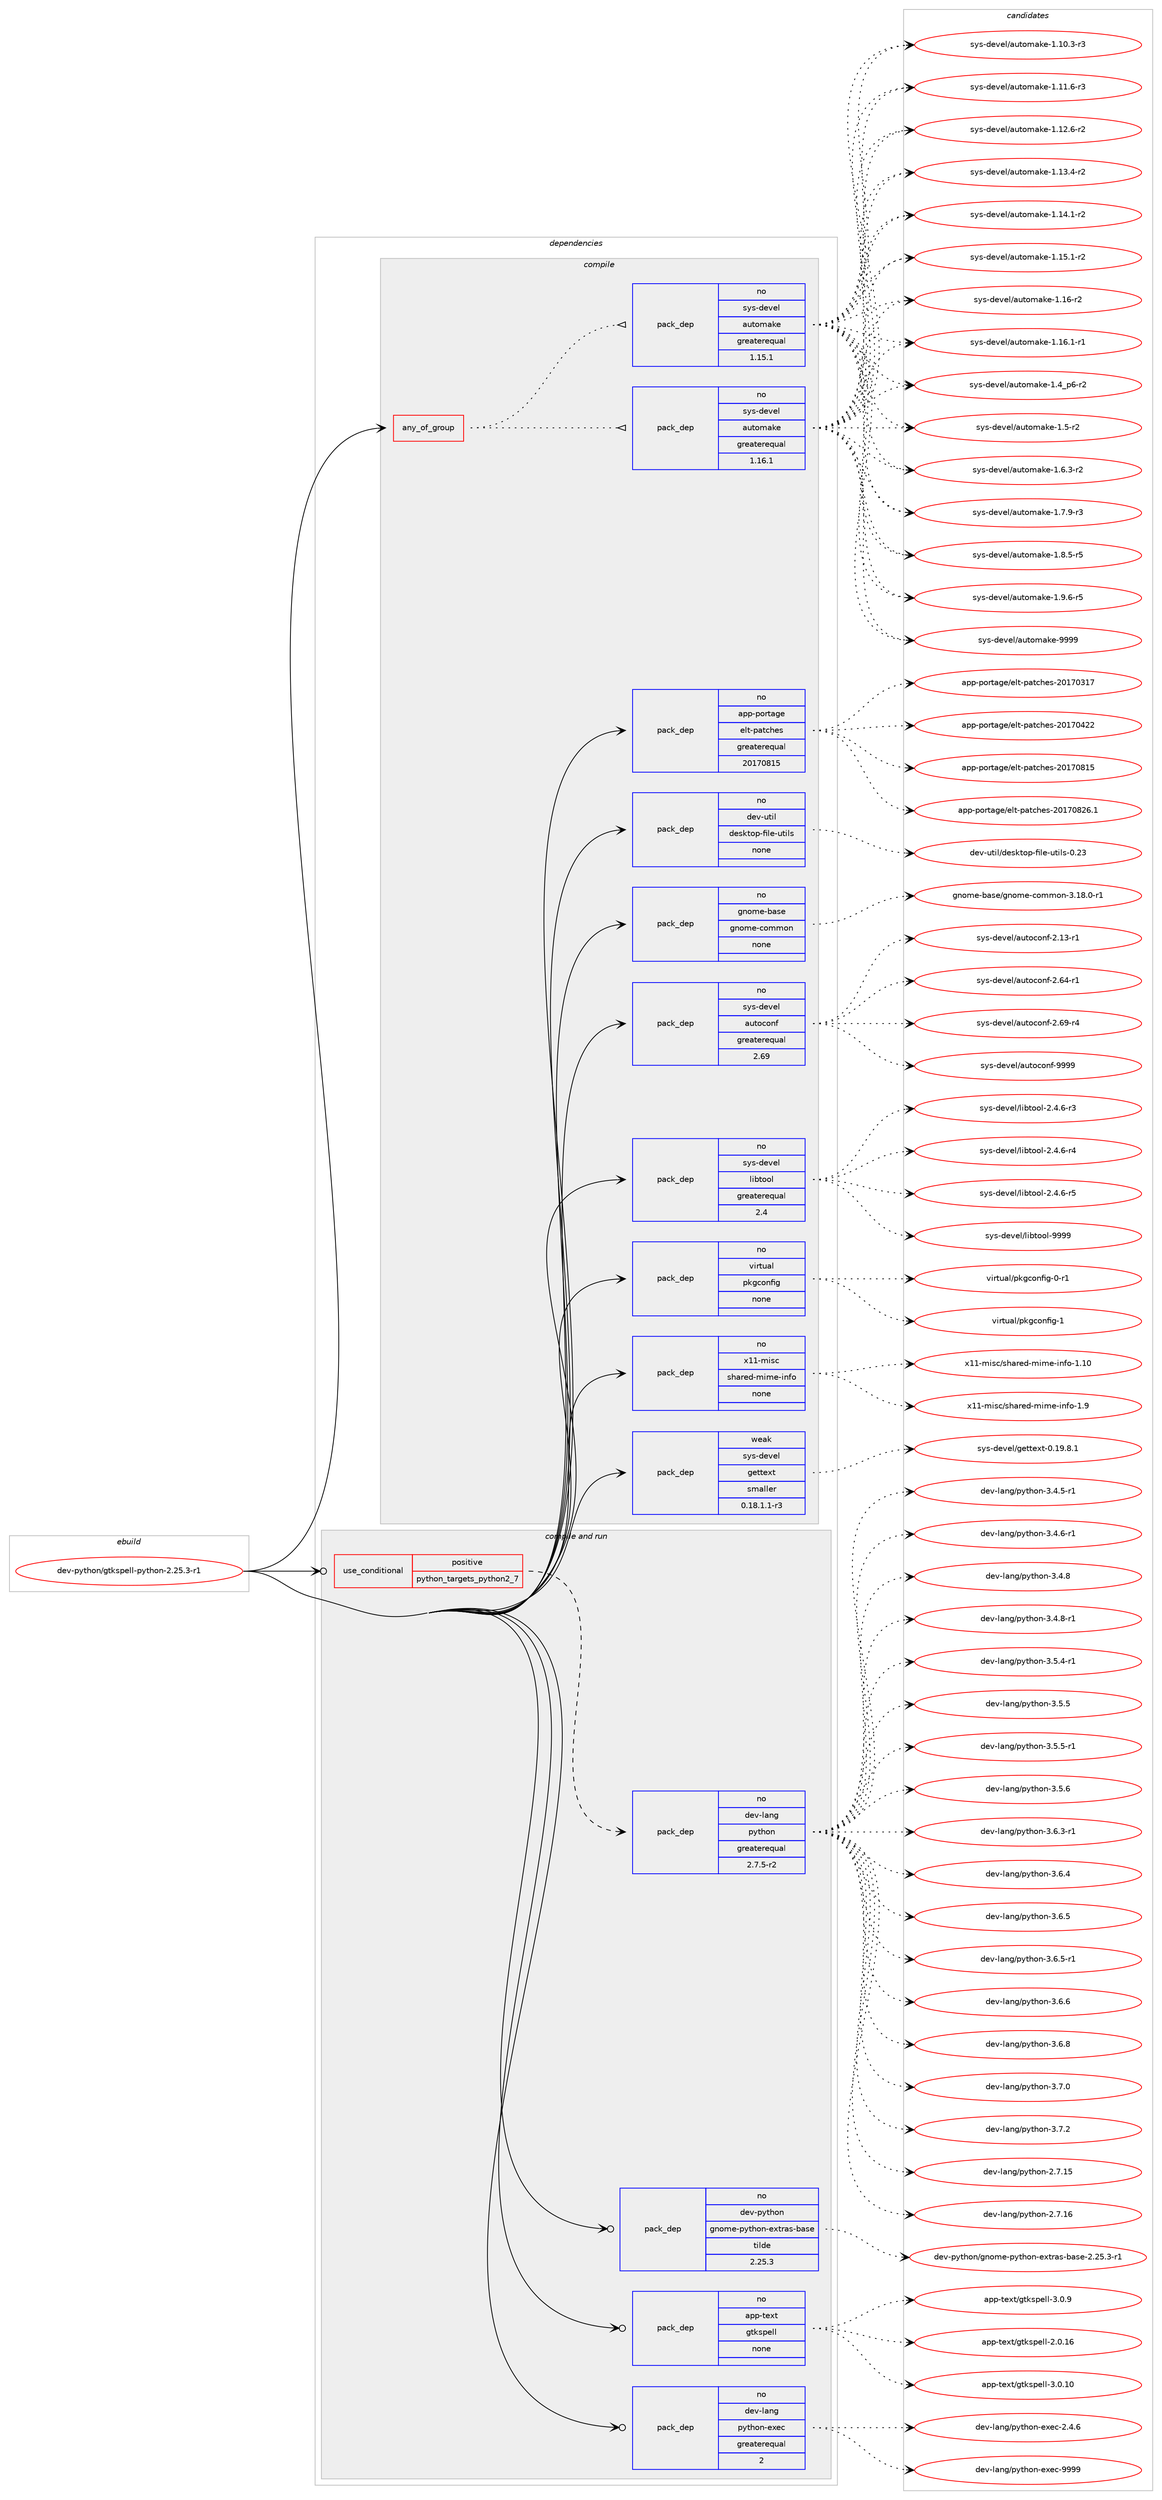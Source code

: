 digraph prolog {

# *************
# Graph options
# *************

newrank=true;
concentrate=true;
compound=true;
graph [rankdir=LR,fontname=Helvetica,fontsize=10,ranksep=1.5];#, ranksep=2.5, nodesep=0.2];
edge  [arrowhead=vee];
node  [fontname=Helvetica,fontsize=10];

# **********
# The ebuild
# **********

subgraph cluster_leftcol {
color=gray;
rank=same;
label=<<i>ebuild</i>>;
id [label="dev-python/gtkspell-python-2.25.3-r1", color=red, width=4, href="../dev-python/gtkspell-python-2.25.3-r1.svg"];
}

# ****************
# The dependencies
# ****************

subgraph cluster_midcol {
color=gray;
label=<<i>dependencies</i>>;
subgraph cluster_compile {
fillcolor="#eeeeee";
style=filled;
label=<<i>compile</i>>;
subgraph any22690 {
dependency1412238 [label=<<TABLE BORDER="0" CELLBORDER="1" CELLSPACING="0" CELLPADDING="4"><TR><TD CELLPADDING="10">any_of_group</TD></TR></TABLE>>, shape=none, color=red];subgraph pack1013742 {
dependency1412239 [label=<<TABLE BORDER="0" CELLBORDER="1" CELLSPACING="0" CELLPADDING="4" WIDTH="220"><TR><TD ROWSPAN="6" CELLPADDING="30">pack_dep</TD></TR><TR><TD WIDTH="110">no</TD></TR><TR><TD>sys-devel</TD></TR><TR><TD>automake</TD></TR><TR><TD>greaterequal</TD></TR><TR><TD>1.16.1</TD></TR></TABLE>>, shape=none, color=blue];
}
dependency1412238:e -> dependency1412239:w [weight=20,style="dotted",arrowhead="oinv"];
subgraph pack1013743 {
dependency1412240 [label=<<TABLE BORDER="0" CELLBORDER="1" CELLSPACING="0" CELLPADDING="4" WIDTH="220"><TR><TD ROWSPAN="6" CELLPADDING="30">pack_dep</TD></TR><TR><TD WIDTH="110">no</TD></TR><TR><TD>sys-devel</TD></TR><TR><TD>automake</TD></TR><TR><TD>greaterequal</TD></TR><TR><TD>1.15.1</TD></TR></TABLE>>, shape=none, color=blue];
}
dependency1412238:e -> dependency1412240:w [weight=20,style="dotted",arrowhead="oinv"];
}
id:e -> dependency1412238:w [weight=20,style="solid",arrowhead="vee"];
subgraph pack1013744 {
dependency1412241 [label=<<TABLE BORDER="0" CELLBORDER="1" CELLSPACING="0" CELLPADDING="4" WIDTH="220"><TR><TD ROWSPAN="6" CELLPADDING="30">pack_dep</TD></TR><TR><TD WIDTH="110">no</TD></TR><TR><TD>app-portage</TD></TR><TR><TD>elt-patches</TD></TR><TR><TD>greaterequal</TD></TR><TR><TD>20170815</TD></TR></TABLE>>, shape=none, color=blue];
}
id:e -> dependency1412241:w [weight=20,style="solid",arrowhead="vee"];
subgraph pack1013745 {
dependency1412242 [label=<<TABLE BORDER="0" CELLBORDER="1" CELLSPACING="0" CELLPADDING="4" WIDTH="220"><TR><TD ROWSPAN="6" CELLPADDING="30">pack_dep</TD></TR><TR><TD WIDTH="110">no</TD></TR><TR><TD>dev-util</TD></TR><TR><TD>desktop-file-utils</TD></TR><TR><TD>none</TD></TR><TR><TD></TD></TR></TABLE>>, shape=none, color=blue];
}
id:e -> dependency1412242:w [weight=20,style="solid",arrowhead="vee"];
subgraph pack1013746 {
dependency1412243 [label=<<TABLE BORDER="0" CELLBORDER="1" CELLSPACING="0" CELLPADDING="4" WIDTH="220"><TR><TD ROWSPAN="6" CELLPADDING="30">pack_dep</TD></TR><TR><TD WIDTH="110">no</TD></TR><TR><TD>gnome-base</TD></TR><TR><TD>gnome-common</TD></TR><TR><TD>none</TD></TR><TR><TD></TD></TR></TABLE>>, shape=none, color=blue];
}
id:e -> dependency1412243:w [weight=20,style="solid",arrowhead="vee"];
subgraph pack1013747 {
dependency1412244 [label=<<TABLE BORDER="0" CELLBORDER="1" CELLSPACING="0" CELLPADDING="4" WIDTH="220"><TR><TD ROWSPAN="6" CELLPADDING="30">pack_dep</TD></TR><TR><TD WIDTH="110">no</TD></TR><TR><TD>sys-devel</TD></TR><TR><TD>autoconf</TD></TR><TR><TD>greaterequal</TD></TR><TR><TD>2.69</TD></TR></TABLE>>, shape=none, color=blue];
}
id:e -> dependency1412244:w [weight=20,style="solid",arrowhead="vee"];
subgraph pack1013748 {
dependency1412245 [label=<<TABLE BORDER="0" CELLBORDER="1" CELLSPACING="0" CELLPADDING="4" WIDTH="220"><TR><TD ROWSPAN="6" CELLPADDING="30">pack_dep</TD></TR><TR><TD WIDTH="110">no</TD></TR><TR><TD>sys-devel</TD></TR><TR><TD>libtool</TD></TR><TR><TD>greaterequal</TD></TR><TR><TD>2.4</TD></TR></TABLE>>, shape=none, color=blue];
}
id:e -> dependency1412245:w [weight=20,style="solid",arrowhead="vee"];
subgraph pack1013749 {
dependency1412246 [label=<<TABLE BORDER="0" CELLBORDER="1" CELLSPACING="0" CELLPADDING="4" WIDTH="220"><TR><TD ROWSPAN="6" CELLPADDING="30">pack_dep</TD></TR><TR><TD WIDTH="110">no</TD></TR><TR><TD>virtual</TD></TR><TR><TD>pkgconfig</TD></TR><TR><TD>none</TD></TR><TR><TD></TD></TR></TABLE>>, shape=none, color=blue];
}
id:e -> dependency1412246:w [weight=20,style="solid",arrowhead="vee"];
subgraph pack1013750 {
dependency1412247 [label=<<TABLE BORDER="0" CELLBORDER="1" CELLSPACING="0" CELLPADDING="4" WIDTH="220"><TR><TD ROWSPAN="6" CELLPADDING="30">pack_dep</TD></TR><TR><TD WIDTH="110">no</TD></TR><TR><TD>x11-misc</TD></TR><TR><TD>shared-mime-info</TD></TR><TR><TD>none</TD></TR><TR><TD></TD></TR></TABLE>>, shape=none, color=blue];
}
id:e -> dependency1412247:w [weight=20,style="solid",arrowhead="vee"];
subgraph pack1013751 {
dependency1412248 [label=<<TABLE BORDER="0" CELLBORDER="1" CELLSPACING="0" CELLPADDING="4" WIDTH="220"><TR><TD ROWSPAN="6" CELLPADDING="30">pack_dep</TD></TR><TR><TD WIDTH="110">weak</TD></TR><TR><TD>sys-devel</TD></TR><TR><TD>gettext</TD></TR><TR><TD>smaller</TD></TR><TR><TD>0.18.1.1-r3</TD></TR></TABLE>>, shape=none, color=blue];
}
id:e -> dependency1412248:w [weight=20,style="solid",arrowhead="vee"];
}
subgraph cluster_compileandrun {
fillcolor="#eeeeee";
style=filled;
label=<<i>compile and run</i>>;
subgraph cond375228 {
dependency1412249 [label=<<TABLE BORDER="0" CELLBORDER="1" CELLSPACING="0" CELLPADDING="4"><TR><TD ROWSPAN="3" CELLPADDING="10">use_conditional</TD></TR><TR><TD>positive</TD></TR><TR><TD>python_targets_python2_7</TD></TR></TABLE>>, shape=none, color=red];
subgraph pack1013752 {
dependency1412250 [label=<<TABLE BORDER="0" CELLBORDER="1" CELLSPACING="0" CELLPADDING="4" WIDTH="220"><TR><TD ROWSPAN="6" CELLPADDING="30">pack_dep</TD></TR><TR><TD WIDTH="110">no</TD></TR><TR><TD>dev-lang</TD></TR><TR><TD>python</TD></TR><TR><TD>greaterequal</TD></TR><TR><TD>2.7.5-r2</TD></TR></TABLE>>, shape=none, color=blue];
}
dependency1412249:e -> dependency1412250:w [weight=20,style="dashed",arrowhead="vee"];
}
id:e -> dependency1412249:w [weight=20,style="solid",arrowhead="odotvee"];
subgraph pack1013753 {
dependency1412251 [label=<<TABLE BORDER="0" CELLBORDER="1" CELLSPACING="0" CELLPADDING="4" WIDTH="220"><TR><TD ROWSPAN="6" CELLPADDING="30">pack_dep</TD></TR><TR><TD WIDTH="110">no</TD></TR><TR><TD>app-text</TD></TR><TR><TD>gtkspell</TD></TR><TR><TD>none</TD></TR><TR><TD></TD></TR></TABLE>>, shape=none, color=blue];
}
id:e -> dependency1412251:w [weight=20,style="solid",arrowhead="odotvee"];
subgraph pack1013754 {
dependency1412252 [label=<<TABLE BORDER="0" CELLBORDER="1" CELLSPACING="0" CELLPADDING="4" WIDTH="220"><TR><TD ROWSPAN="6" CELLPADDING="30">pack_dep</TD></TR><TR><TD WIDTH="110">no</TD></TR><TR><TD>dev-lang</TD></TR><TR><TD>python-exec</TD></TR><TR><TD>greaterequal</TD></TR><TR><TD>2</TD></TR></TABLE>>, shape=none, color=blue];
}
id:e -> dependency1412252:w [weight=20,style="solid",arrowhead="odotvee"];
subgraph pack1013755 {
dependency1412253 [label=<<TABLE BORDER="0" CELLBORDER="1" CELLSPACING="0" CELLPADDING="4" WIDTH="220"><TR><TD ROWSPAN="6" CELLPADDING="30">pack_dep</TD></TR><TR><TD WIDTH="110">no</TD></TR><TR><TD>dev-python</TD></TR><TR><TD>gnome-python-extras-base</TD></TR><TR><TD>tilde</TD></TR><TR><TD>2.25.3</TD></TR></TABLE>>, shape=none, color=blue];
}
id:e -> dependency1412253:w [weight=20,style="solid",arrowhead="odotvee"];
}
subgraph cluster_run {
fillcolor="#eeeeee";
style=filled;
label=<<i>run</i>>;
}
}

# **************
# The candidates
# **************

subgraph cluster_choices {
rank=same;
color=gray;
label=<<i>candidates</i>>;

subgraph choice1013742 {
color=black;
nodesep=1;
choice11512111545100101118101108479711711611110997107101454946494846514511451 [label="sys-devel/automake-1.10.3-r3", color=red, width=4,href="../sys-devel/automake-1.10.3-r3.svg"];
choice11512111545100101118101108479711711611110997107101454946494946544511451 [label="sys-devel/automake-1.11.6-r3", color=red, width=4,href="../sys-devel/automake-1.11.6-r3.svg"];
choice11512111545100101118101108479711711611110997107101454946495046544511450 [label="sys-devel/automake-1.12.6-r2", color=red, width=4,href="../sys-devel/automake-1.12.6-r2.svg"];
choice11512111545100101118101108479711711611110997107101454946495146524511450 [label="sys-devel/automake-1.13.4-r2", color=red, width=4,href="../sys-devel/automake-1.13.4-r2.svg"];
choice11512111545100101118101108479711711611110997107101454946495246494511450 [label="sys-devel/automake-1.14.1-r2", color=red, width=4,href="../sys-devel/automake-1.14.1-r2.svg"];
choice11512111545100101118101108479711711611110997107101454946495346494511450 [label="sys-devel/automake-1.15.1-r2", color=red, width=4,href="../sys-devel/automake-1.15.1-r2.svg"];
choice1151211154510010111810110847971171161111099710710145494649544511450 [label="sys-devel/automake-1.16-r2", color=red, width=4,href="../sys-devel/automake-1.16-r2.svg"];
choice11512111545100101118101108479711711611110997107101454946495446494511449 [label="sys-devel/automake-1.16.1-r1", color=red, width=4,href="../sys-devel/automake-1.16.1-r1.svg"];
choice115121115451001011181011084797117116111109971071014549465295112544511450 [label="sys-devel/automake-1.4_p6-r2", color=red, width=4,href="../sys-devel/automake-1.4_p6-r2.svg"];
choice11512111545100101118101108479711711611110997107101454946534511450 [label="sys-devel/automake-1.5-r2", color=red, width=4,href="../sys-devel/automake-1.5-r2.svg"];
choice115121115451001011181011084797117116111109971071014549465446514511450 [label="sys-devel/automake-1.6.3-r2", color=red, width=4,href="../sys-devel/automake-1.6.3-r2.svg"];
choice115121115451001011181011084797117116111109971071014549465546574511451 [label="sys-devel/automake-1.7.9-r3", color=red, width=4,href="../sys-devel/automake-1.7.9-r3.svg"];
choice115121115451001011181011084797117116111109971071014549465646534511453 [label="sys-devel/automake-1.8.5-r5", color=red, width=4,href="../sys-devel/automake-1.8.5-r5.svg"];
choice115121115451001011181011084797117116111109971071014549465746544511453 [label="sys-devel/automake-1.9.6-r5", color=red, width=4,href="../sys-devel/automake-1.9.6-r5.svg"];
choice115121115451001011181011084797117116111109971071014557575757 [label="sys-devel/automake-9999", color=red, width=4,href="../sys-devel/automake-9999.svg"];
dependency1412239:e -> choice11512111545100101118101108479711711611110997107101454946494846514511451:w [style=dotted,weight="100"];
dependency1412239:e -> choice11512111545100101118101108479711711611110997107101454946494946544511451:w [style=dotted,weight="100"];
dependency1412239:e -> choice11512111545100101118101108479711711611110997107101454946495046544511450:w [style=dotted,weight="100"];
dependency1412239:e -> choice11512111545100101118101108479711711611110997107101454946495146524511450:w [style=dotted,weight="100"];
dependency1412239:e -> choice11512111545100101118101108479711711611110997107101454946495246494511450:w [style=dotted,weight="100"];
dependency1412239:e -> choice11512111545100101118101108479711711611110997107101454946495346494511450:w [style=dotted,weight="100"];
dependency1412239:e -> choice1151211154510010111810110847971171161111099710710145494649544511450:w [style=dotted,weight="100"];
dependency1412239:e -> choice11512111545100101118101108479711711611110997107101454946495446494511449:w [style=dotted,weight="100"];
dependency1412239:e -> choice115121115451001011181011084797117116111109971071014549465295112544511450:w [style=dotted,weight="100"];
dependency1412239:e -> choice11512111545100101118101108479711711611110997107101454946534511450:w [style=dotted,weight="100"];
dependency1412239:e -> choice115121115451001011181011084797117116111109971071014549465446514511450:w [style=dotted,weight="100"];
dependency1412239:e -> choice115121115451001011181011084797117116111109971071014549465546574511451:w [style=dotted,weight="100"];
dependency1412239:e -> choice115121115451001011181011084797117116111109971071014549465646534511453:w [style=dotted,weight="100"];
dependency1412239:e -> choice115121115451001011181011084797117116111109971071014549465746544511453:w [style=dotted,weight="100"];
dependency1412239:e -> choice115121115451001011181011084797117116111109971071014557575757:w [style=dotted,weight="100"];
}
subgraph choice1013743 {
color=black;
nodesep=1;
choice11512111545100101118101108479711711611110997107101454946494846514511451 [label="sys-devel/automake-1.10.3-r3", color=red, width=4,href="../sys-devel/automake-1.10.3-r3.svg"];
choice11512111545100101118101108479711711611110997107101454946494946544511451 [label="sys-devel/automake-1.11.6-r3", color=red, width=4,href="../sys-devel/automake-1.11.6-r3.svg"];
choice11512111545100101118101108479711711611110997107101454946495046544511450 [label="sys-devel/automake-1.12.6-r2", color=red, width=4,href="../sys-devel/automake-1.12.6-r2.svg"];
choice11512111545100101118101108479711711611110997107101454946495146524511450 [label="sys-devel/automake-1.13.4-r2", color=red, width=4,href="../sys-devel/automake-1.13.4-r2.svg"];
choice11512111545100101118101108479711711611110997107101454946495246494511450 [label="sys-devel/automake-1.14.1-r2", color=red, width=4,href="../sys-devel/automake-1.14.1-r2.svg"];
choice11512111545100101118101108479711711611110997107101454946495346494511450 [label="sys-devel/automake-1.15.1-r2", color=red, width=4,href="../sys-devel/automake-1.15.1-r2.svg"];
choice1151211154510010111810110847971171161111099710710145494649544511450 [label="sys-devel/automake-1.16-r2", color=red, width=4,href="../sys-devel/automake-1.16-r2.svg"];
choice11512111545100101118101108479711711611110997107101454946495446494511449 [label="sys-devel/automake-1.16.1-r1", color=red, width=4,href="../sys-devel/automake-1.16.1-r1.svg"];
choice115121115451001011181011084797117116111109971071014549465295112544511450 [label="sys-devel/automake-1.4_p6-r2", color=red, width=4,href="../sys-devel/automake-1.4_p6-r2.svg"];
choice11512111545100101118101108479711711611110997107101454946534511450 [label="sys-devel/automake-1.5-r2", color=red, width=4,href="../sys-devel/automake-1.5-r2.svg"];
choice115121115451001011181011084797117116111109971071014549465446514511450 [label="sys-devel/automake-1.6.3-r2", color=red, width=4,href="../sys-devel/automake-1.6.3-r2.svg"];
choice115121115451001011181011084797117116111109971071014549465546574511451 [label="sys-devel/automake-1.7.9-r3", color=red, width=4,href="../sys-devel/automake-1.7.9-r3.svg"];
choice115121115451001011181011084797117116111109971071014549465646534511453 [label="sys-devel/automake-1.8.5-r5", color=red, width=4,href="../sys-devel/automake-1.8.5-r5.svg"];
choice115121115451001011181011084797117116111109971071014549465746544511453 [label="sys-devel/automake-1.9.6-r5", color=red, width=4,href="../sys-devel/automake-1.9.6-r5.svg"];
choice115121115451001011181011084797117116111109971071014557575757 [label="sys-devel/automake-9999", color=red, width=4,href="../sys-devel/automake-9999.svg"];
dependency1412240:e -> choice11512111545100101118101108479711711611110997107101454946494846514511451:w [style=dotted,weight="100"];
dependency1412240:e -> choice11512111545100101118101108479711711611110997107101454946494946544511451:w [style=dotted,weight="100"];
dependency1412240:e -> choice11512111545100101118101108479711711611110997107101454946495046544511450:w [style=dotted,weight="100"];
dependency1412240:e -> choice11512111545100101118101108479711711611110997107101454946495146524511450:w [style=dotted,weight="100"];
dependency1412240:e -> choice11512111545100101118101108479711711611110997107101454946495246494511450:w [style=dotted,weight="100"];
dependency1412240:e -> choice11512111545100101118101108479711711611110997107101454946495346494511450:w [style=dotted,weight="100"];
dependency1412240:e -> choice1151211154510010111810110847971171161111099710710145494649544511450:w [style=dotted,weight="100"];
dependency1412240:e -> choice11512111545100101118101108479711711611110997107101454946495446494511449:w [style=dotted,weight="100"];
dependency1412240:e -> choice115121115451001011181011084797117116111109971071014549465295112544511450:w [style=dotted,weight="100"];
dependency1412240:e -> choice11512111545100101118101108479711711611110997107101454946534511450:w [style=dotted,weight="100"];
dependency1412240:e -> choice115121115451001011181011084797117116111109971071014549465446514511450:w [style=dotted,weight="100"];
dependency1412240:e -> choice115121115451001011181011084797117116111109971071014549465546574511451:w [style=dotted,weight="100"];
dependency1412240:e -> choice115121115451001011181011084797117116111109971071014549465646534511453:w [style=dotted,weight="100"];
dependency1412240:e -> choice115121115451001011181011084797117116111109971071014549465746544511453:w [style=dotted,weight="100"];
dependency1412240:e -> choice115121115451001011181011084797117116111109971071014557575757:w [style=dotted,weight="100"];
}
subgraph choice1013744 {
color=black;
nodesep=1;
choice97112112451121111141169710310147101108116451129711699104101115455048495548514955 [label="app-portage/elt-patches-20170317", color=red, width=4,href="../app-portage/elt-patches-20170317.svg"];
choice97112112451121111141169710310147101108116451129711699104101115455048495548525050 [label="app-portage/elt-patches-20170422", color=red, width=4,href="../app-portage/elt-patches-20170422.svg"];
choice97112112451121111141169710310147101108116451129711699104101115455048495548564953 [label="app-portage/elt-patches-20170815", color=red, width=4,href="../app-portage/elt-patches-20170815.svg"];
choice971121124511211111411697103101471011081164511297116991041011154550484955485650544649 [label="app-portage/elt-patches-20170826.1", color=red, width=4,href="../app-portage/elt-patches-20170826.1.svg"];
dependency1412241:e -> choice97112112451121111141169710310147101108116451129711699104101115455048495548514955:w [style=dotted,weight="100"];
dependency1412241:e -> choice97112112451121111141169710310147101108116451129711699104101115455048495548525050:w [style=dotted,weight="100"];
dependency1412241:e -> choice97112112451121111141169710310147101108116451129711699104101115455048495548564953:w [style=dotted,weight="100"];
dependency1412241:e -> choice971121124511211111411697103101471011081164511297116991041011154550484955485650544649:w [style=dotted,weight="100"];
}
subgraph choice1013745 {
color=black;
nodesep=1;
choice100101118451171161051084710010111510711611111245102105108101451171161051081154548465051 [label="dev-util/desktop-file-utils-0.23", color=red, width=4,href="../dev-util/desktop-file-utils-0.23.svg"];
dependency1412242:e -> choice100101118451171161051084710010111510711611111245102105108101451171161051081154548465051:w [style=dotted,weight="100"];
}
subgraph choice1013746 {
color=black;
nodesep=1;
choice103110111109101459897115101471031101111091014599111109109111110455146495646484511449 [label="gnome-base/gnome-common-3.18.0-r1", color=red, width=4,href="../gnome-base/gnome-common-3.18.0-r1.svg"];
dependency1412243:e -> choice103110111109101459897115101471031101111091014599111109109111110455146495646484511449:w [style=dotted,weight="100"];
}
subgraph choice1013747 {
color=black;
nodesep=1;
choice1151211154510010111810110847971171161119911111010245504649514511449 [label="sys-devel/autoconf-2.13-r1", color=red, width=4,href="../sys-devel/autoconf-2.13-r1.svg"];
choice1151211154510010111810110847971171161119911111010245504654524511449 [label="sys-devel/autoconf-2.64-r1", color=red, width=4,href="../sys-devel/autoconf-2.64-r1.svg"];
choice1151211154510010111810110847971171161119911111010245504654574511452 [label="sys-devel/autoconf-2.69-r4", color=red, width=4,href="../sys-devel/autoconf-2.69-r4.svg"];
choice115121115451001011181011084797117116111991111101024557575757 [label="sys-devel/autoconf-9999", color=red, width=4,href="../sys-devel/autoconf-9999.svg"];
dependency1412244:e -> choice1151211154510010111810110847971171161119911111010245504649514511449:w [style=dotted,weight="100"];
dependency1412244:e -> choice1151211154510010111810110847971171161119911111010245504654524511449:w [style=dotted,weight="100"];
dependency1412244:e -> choice1151211154510010111810110847971171161119911111010245504654574511452:w [style=dotted,weight="100"];
dependency1412244:e -> choice115121115451001011181011084797117116111991111101024557575757:w [style=dotted,weight="100"];
}
subgraph choice1013748 {
color=black;
nodesep=1;
choice1151211154510010111810110847108105981161111111084550465246544511451 [label="sys-devel/libtool-2.4.6-r3", color=red, width=4,href="../sys-devel/libtool-2.4.6-r3.svg"];
choice1151211154510010111810110847108105981161111111084550465246544511452 [label="sys-devel/libtool-2.4.6-r4", color=red, width=4,href="../sys-devel/libtool-2.4.6-r4.svg"];
choice1151211154510010111810110847108105981161111111084550465246544511453 [label="sys-devel/libtool-2.4.6-r5", color=red, width=4,href="../sys-devel/libtool-2.4.6-r5.svg"];
choice1151211154510010111810110847108105981161111111084557575757 [label="sys-devel/libtool-9999", color=red, width=4,href="../sys-devel/libtool-9999.svg"];
dependency1412245:e -> choice1151211154510010111810110847108105981161111111084550465246544511451:w [style=dotted,weight="100"];
dependency1412245:e -> choice1151211154510010111810110847108105981161111111084550465246544511452:w [style=dotted,weight="100"];
dependency1412245:e -> choice1151211154510010111810110847108105981161111111084550465246544511453:w [style=dotted,weight="100"];
dependency1412245:e -> choice1151211154510010111810110847108105981161111111084557575757:w [style=dotted,weight="100"];
}
subgraph choice1013749 {
color=black;
nodesep=1;
choice11810511411611797108471121071039911111010210510345484511449 [label="virtual/pkgconfig-0-r1", color=red, width=4,href="../virtual/pkgconfig-0-r1.svg"];
choice1181051141161179710847112107103991111101021051034549 [label="virtual/pkgconfig-1", color=red, width=4,href="../virtual/pkgconfig-1.svg"];
dependency1412246:e -> choice11810511411611797108471121071039911111010210510345484511449:w [style=dotted,weight="100"];
dependency1412246:e -> choice1181051141161179710847112107103991111101021051034549:w [style=dotted,weight="100"];
}
subgraph choice1013750 {
color=black;
nodesep=1;
choice12049494510910511599471151049711410110045109105109101451051101021114549464948 [label="x11-misc/shared-mime-info-1.10", color=red, width=4,href="../x11-misc/shared-mime-info-1.10.svg"];
choice120494945109105115994711510497114101100451091051091014510511010211145494657 [label="x11-misc/shared-mime-info-1.9", color=red, width=4,href="../x11-misc/shared-mime-info-1.9.svg"];
dependency1412247:e -> choice12049494510910511599471151049711410110045109105109101451051101021114549464948:w [style=dotted,weight="100"];
dependency1412247:e -> choice120494945109105115994711510497114101100451091051091014510511010211145494657:w [style=dotted,weight="100"];
}
subgraph choice1013751 {
color=black;
nodesep=1;
choice1151211154510010111810110847103101116116101120116454846495746564649 [label="sys-devel/gettext-0.19.8.1", color=red, width=4,href="../sys-devel/gettext-0.19.8.1.svg"];
dependency1412248:e -> choice1151211154510010111810110847103101116116101120116454846495746564649:w [style=dotted,weight="100"];
}
subgraph choice1013752 {
color=black;
nodesep=1;
choice10010111845108971101034711212111610411111045504655464953 [label="dev-lang/python-2.7.15", color=red, width=4,href="../dev-lang/python-2.7.15.svg"];
choice10010111845108971101034711212111610411111045504655464954 [label="dev-lang/python-2.7.16", color=red, width=4,href="../dev-lang/python-2.7.16.svg"];
choice1001011184510897110103471121211161041111104551465246534511449 [label="dev-lang/python-3.4.5-r1", color=red, width=4,href="../dev-lang/python-3.4.5-r1.svg"];
choice1001011184510897110103471121211161041111104551465246544511449 [label="dev-lang/python-3.4.6-r1", color=red, width=4,href="../dev-lang/python-3.4.6-r1.svg"];
choice100101118451089711010347112121116104111110455146524656 [label="dev-lang/python-3.4.8", color=red, width=4,href="../dev-lang/python-3.4.8.svg"];
choice1001011184510897110103471121211161041111104551465246564511449 [label="dev-lang/python-3.4.8-r1", color=red, width=4,href="../dev-lang/python-3.4.8-r1.svg"];
choice1001011184510897110103471121211161041111104551465346524511449 [label="dev-lang/python-3.5.4-r1", color=red, width=4,href="../dev-lang/python-3.5.4-r1.svg"];
choice100101118451089711010347112121116104111110455146534653 [label="dev-lang/python-3.5.5", color=red, width=4,href="../dev-lang/python-3.5.5.svg"];
choice1001011184510897110103471121211161041111104551465346534511449 [label="dev-lang/python-3.5.5-r1", color=red, width=4,href="../dev-lang/python-3.5.5-r1.svg"];
choice100101118451089711010347112121116104111110455146534654 [label="dev-lang/python-3.5.6", color=red, width=4,href="../dev-lang/python-3.5.6.svg"];
choice1001011184510897110103471121211161041111104551465446514511449 [label="dev-lang/python-3.6.3-r1", color=red, width=4,href="../dev-lang/python-3.6.3-r1.svg"];
choice100101118451089711010347112121116104111110455146544652 [label="dev-lang/python-3.6.4", color=red, width=4,href="../dev-lang/python-3.6.4.svg"];
choice100101118451089711010347112121116104111110455146544653 [label="dev-lang/python-3.6.5", color=red, width=4,href="../dev-lang/python-3.6.5.svg"];
choice1001011184510897110103471121211161041111104551465446534511449 [label="dev-lang/python-3.6.5-r1", color=red, width=4,href="../dev-lang/python-3.6.5-r1.svg"];
choice100101118451089711010347112121116104111110455146544654 [label="dev-lang/python-3.6.6", color=red, width=4,href="../dev-lang/python-3.6.6.svg"];
choice100101118451089711010347112121116104111110455146544656 [label="dev-lang/python-3.6.8", color=red, width=4,href="../dev-lang/python-3.6.8.svg"];
choice100101118451089711010347112121116104111110455146554648 [label="dev-lang/python-3.7.0", color=red, width=4,href="../dev-lang/python-3.7.0.svg"];
choice100101118451089711010347112121116104111110455146554650 [label="dev-lang/python-3.7.2", color=red, width=4,href="../dev-lang/python-3.7.2.svg"];
dependency1412250:e -> choice10010111845108971101034711212111610411111045504655464953:w [style=dotted,weight="100"];
dependency1412250:e -> choice10010111845108971101034711212111610411111045504655464954:w [style=dotted,weight="100"];
dependency1412250:e -> choice1001011184510897110103471121211161041111104551465246534511449:w [style=dotted,weight="100"];
dependency1412250:e -> choice1001011184510897110103471121211161041111104551465246544511449:w [style=dotted,weight="100"];
dependency1412250:e -> choice100101118451089711010347112121116104111110455146524656:w [style=dotted,weight="100"];
dependency1412250:e -> choice1001011184510897110103471121211161041111104551465246564511449:w [style=dotted,weight="100"];
dependency1412250:e -> choice1001011184510897110103471121211161041111104551465346524511449:w [style=dotted,weight="100"];
dependency1412250:e -> choice100101118451089711010347112121116104111110455146534653:w [style=dotted,weight="100"];
dependency1412250:e -> choice1001011184510897110103471121211161041111104551465346534511449:w [style=dotted,weight="100"];
dependency1412250:e -> choice100101118451089711010347112121116104111110455146534654:w [style=dotted,weight="100"];
dependency1412250:e -> choice1001011184510897110103471121211161041111104551465446514511449:w [style=dotted,weight="100"];
dependency1412250:e -> choice100101118451089711010347112121116104111110455146544652:w [style=dotted,weight="100"];
dependency1412250:e -> choice100101118451089711010347112121116104111110455146544653:w [style=dotted,weight="100"];
dependency1412250:e -> choice1001011184510897110103471121211161041111104551465446534511449:w [style=dotted,weight="100"];
dependency1412250:e -> choice100101118451089711010347112121116104111110455146544654:w [style=dotted,weight="100"];
dependency1412250:e -> choice100101118451089711010347112121116104111110455146544656:w [style=dotted,weight="100"];
dependency1412250:e -> choice100101118451089711010347112121116104111110455146554648:w [style=dotted,weight="100"];
dependency1412250:e -> choice100101118451089711010347112121116104111110455146554650:w [style=dotted,weight="100"];
}
subgraph choice1013753 {
color=black;
nodesep=1;
choice97112112451161011201164710311610711511210110810845504648464954 [label="app-text/gtkspell-2.0.16", color=red, width=4,href="../app-text/gtkspell-2.0.16.svg"];
choice97112112451161011201164710311610711511210110810845514648464948 [label="app-text/gtkspell-3.0.10", color=red, width=4,href="../app-text/gtkspell-3.0.10.svg"];
choice971121124511610112011647103116107115112101108108455146484657 [label="app-text/gtkspell-3.0.9", color=red, width=4,href="../app-text/gtkspell-3.0.9.svg"];
dependency1412251:e -> choice97112112451161011201164710311610711511210110810845504648464954:w [style=dotted,weight="100"];
dependency1412251:e -> choice97112112451161011201164710311610711511210110810845514648464948:w [style=dotted,weight="100"];
dependency1412251:e -> choice971121124511610112011647103116107115112101108108455146484657:w [style=dotted,weight="100"];
}
subgraph choice1013754 {
color=black;
nodesep=1;
choice1001011184510897110103471121211161041111104510112010199455046524654 [label="dev-lang/python-exec-2.4.6", color=red, width=4,href="../dev-lang/python-exec-2.4.6.svg"];
choice10010111845108971101034711212111610411111045101120101994557575757 [label="dev-lang/python-exec-9999", color=red, width=4,href="../dev-lang/python-exec-9999.svg"];
dependency1412252:e -> choice1001011184510897110103471121211161041111104510112010199455046524654:w [style=dotted,weight="100"];
dependency1412252:e -> choice10010111845108971101034711212111610411111045101120101994557575757:w [style=dotted,weight="100"];
}
subgraph choice1013755 {
color=black;
nodesep=1;
choice1001011184511212111610411111047103110111109101451121211161041111104510112011611497115459897115101455046505346514511449 [label="dev-python/gnome-python-extras-base-2.25.3-r1", color=red, width=4,href="../dev-python/gnome-python-extras-base-2.25.3-r1.svg"];
dependency1412253:e -> choice1001011184511212111610411111047103110111109101451121211161041111104510112011611497115459897115101455046505346514511449:w [style=dotted,weight="100"];
}
}

}

